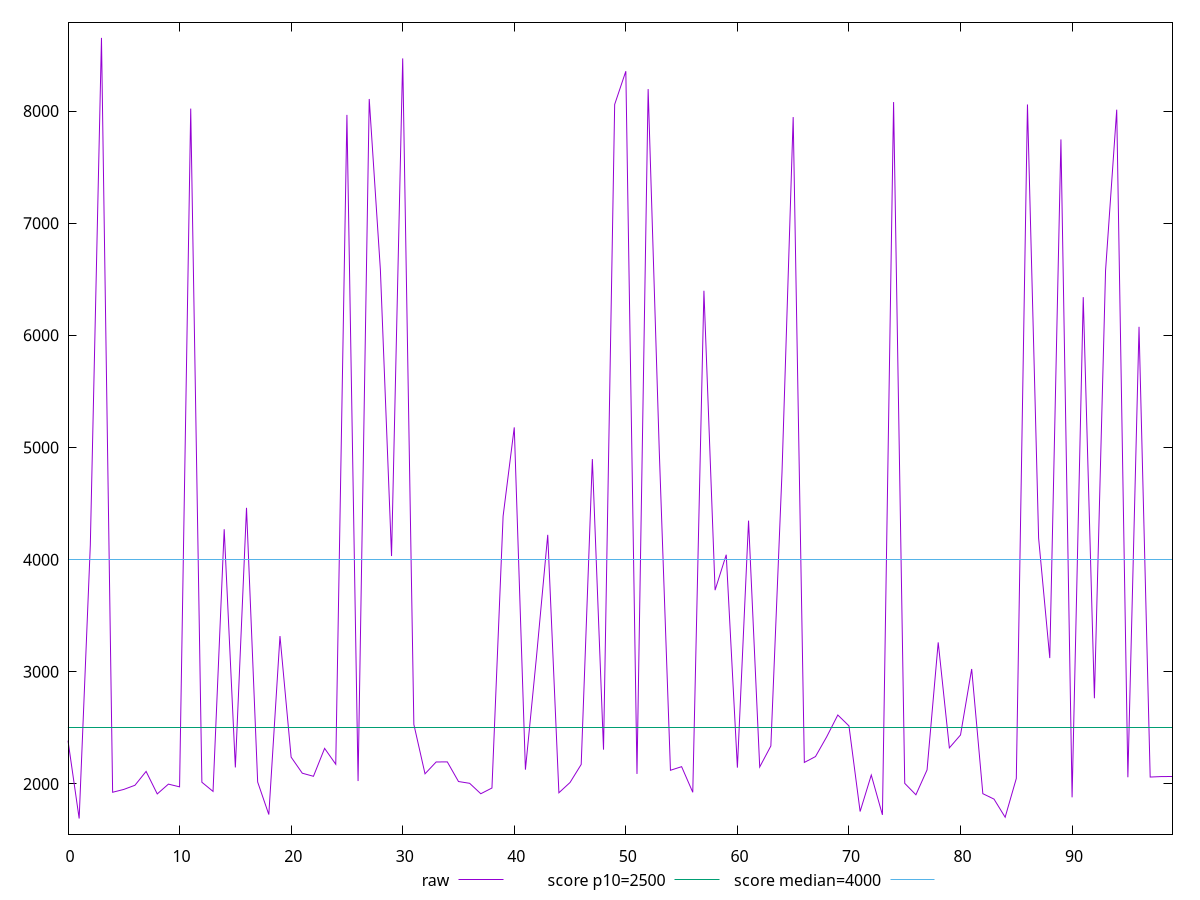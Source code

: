 reset

$raw <<EOF
0 2386.419
1 1692.111
2 4130.491
3 8651.9525
4 1926.1859999999997
5 1951.5434999999998
6 1988.5559999999996
7 2112.1279999999997
8 1911.2759999999998
9 1998.7514999999994
10 1974.5425
11 8021.665
12 2015.6510000000003
13 1933.848
14 4271.496999999999
15 2147.4225
16 4462.215
17 2017.629
18 1727.56
19 3318.7799999999993
20 2239.5
21 2096.16
22 2068.5640000000003
23 2317.479
24 2175.9275000000002
25 7965.921000000001
26 2026.0785
27 8107.4075
28 6584.9125
29 4032.1050000000005
30 8469.386
31 2531.3559999999998
32 2090.7609999999995
33 2196.38
34 2196.955
35 2021.9279999999999
36 2006.0369999999996
37 1913.0149999999999
38 1964.1490000000001
39 4387.892
40 5179.446999999999
41 2127.6265
42 3142.912799999999
43 4221.51
44 1921.6290000000004
45 2013.4379999999999
46 2174.21
47 4897.04
48 2306.2635
49 8058.883999999999
50 8354.9155
51 2089.715
52 8195.789
53 4962.542
54 2122.2650000000003
55 2154.3999999999996
56 1925.712
57 6397.4169999999995
58 3728.1050000000005
59 4044.142
60 2145.756
61 4347.988
62 2151.545
63 2338.9919999999993
64 4781.3910000000005
65 7946.2945
66 2192.1180000000004
67 2244.3765000000003
68 2419.7915
69 2615.0460000000003
70 2518.0330000000004
71 1754.6080000000002
72 2079.6525
73 1724.6969999999997
74 8080.114
75 2005.6245000000004
76 1903.838
77 2125.5515000000005
78 3262.487
79 2322.0299999999997
80 2437.0860000000002
81 3025.312000000001
82 1913.562
83 1865.3159999999998
84 1703.7620000000002
85 2049.1525
86 8058.309999999999
87 4191.704
88 3122.6635
89 7746.845999999999
90 1881.036
91 6340.5509999999995
92 2764.635
93 6577.559
94 8011.789
95 2060.1849999999995
96 6075.98
97 2061.8630000000003
98 2066.175
99 2066.7374999999997
EOF

set key outside below
set xrange [0:99]
set yrange [1552.91417:8791.14933]
set trange [1552.91417:8791.14933]
set terminal svg size 640, 500 enhanced background rgb 'white'
set output "reports/report_00028_2021-02-24T12-49-42.674Z/largest-contentful-paint/samples/agenda/raw/values.svg"

plot $raw title "raw" with line, \
     2500 title "score p10=2500", \
     4000 title "score median=4000"

reset
